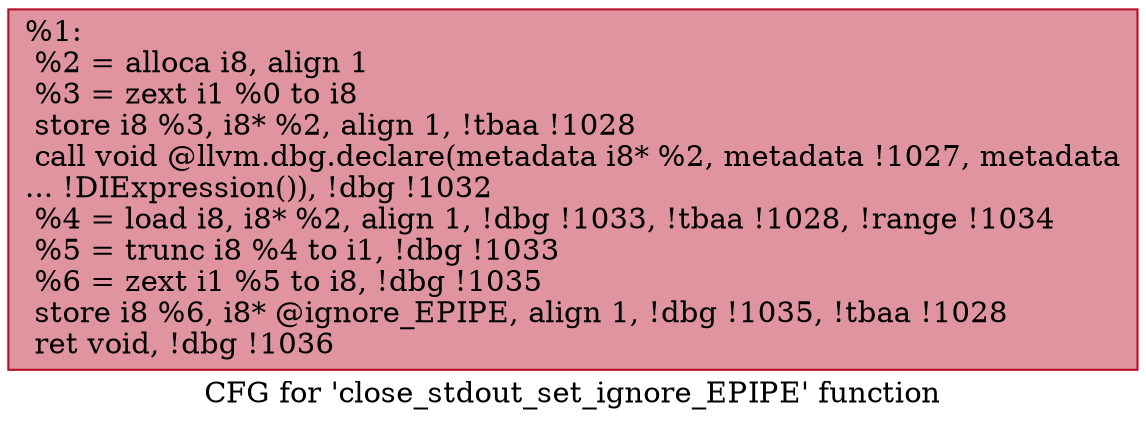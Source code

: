 digraph "CFG for 'close_stdout_set_ignore_EPIPE' function" {
	label="CFG for 'close_stdout_set_ignore_EPIPE' function";

	Node0x100aab0 [shape=record,color="#b70d28ff", style=filled, fillcolor="#b70d2870",label="{%1:\l  %2 = alloca i8, align 1\l  %3 = zext i1 %0 to i8\l  store i8 %3, i8* %2, align 1, !tbaa !1028\l  call void @llvm.dbg.declare(metadata i8* %2, metadata !1027, metadata\l... !DIExpression()), !dbg !1032\l  %4 = load i8, i8* %2, align 1, !dbg !1033, !tbaa !1028, !range !1034\l  %5 = trunc i8 %4 to i1, !dbg !1033\l  %6 = zext i1 %5 to i8, !dbg !1035\l  store i8 %6, i8* @ignore_EPIPE, align 1, !dbg !1035, !tbaa !1028\l  ret void, !dbg !1036\l}"];
}
